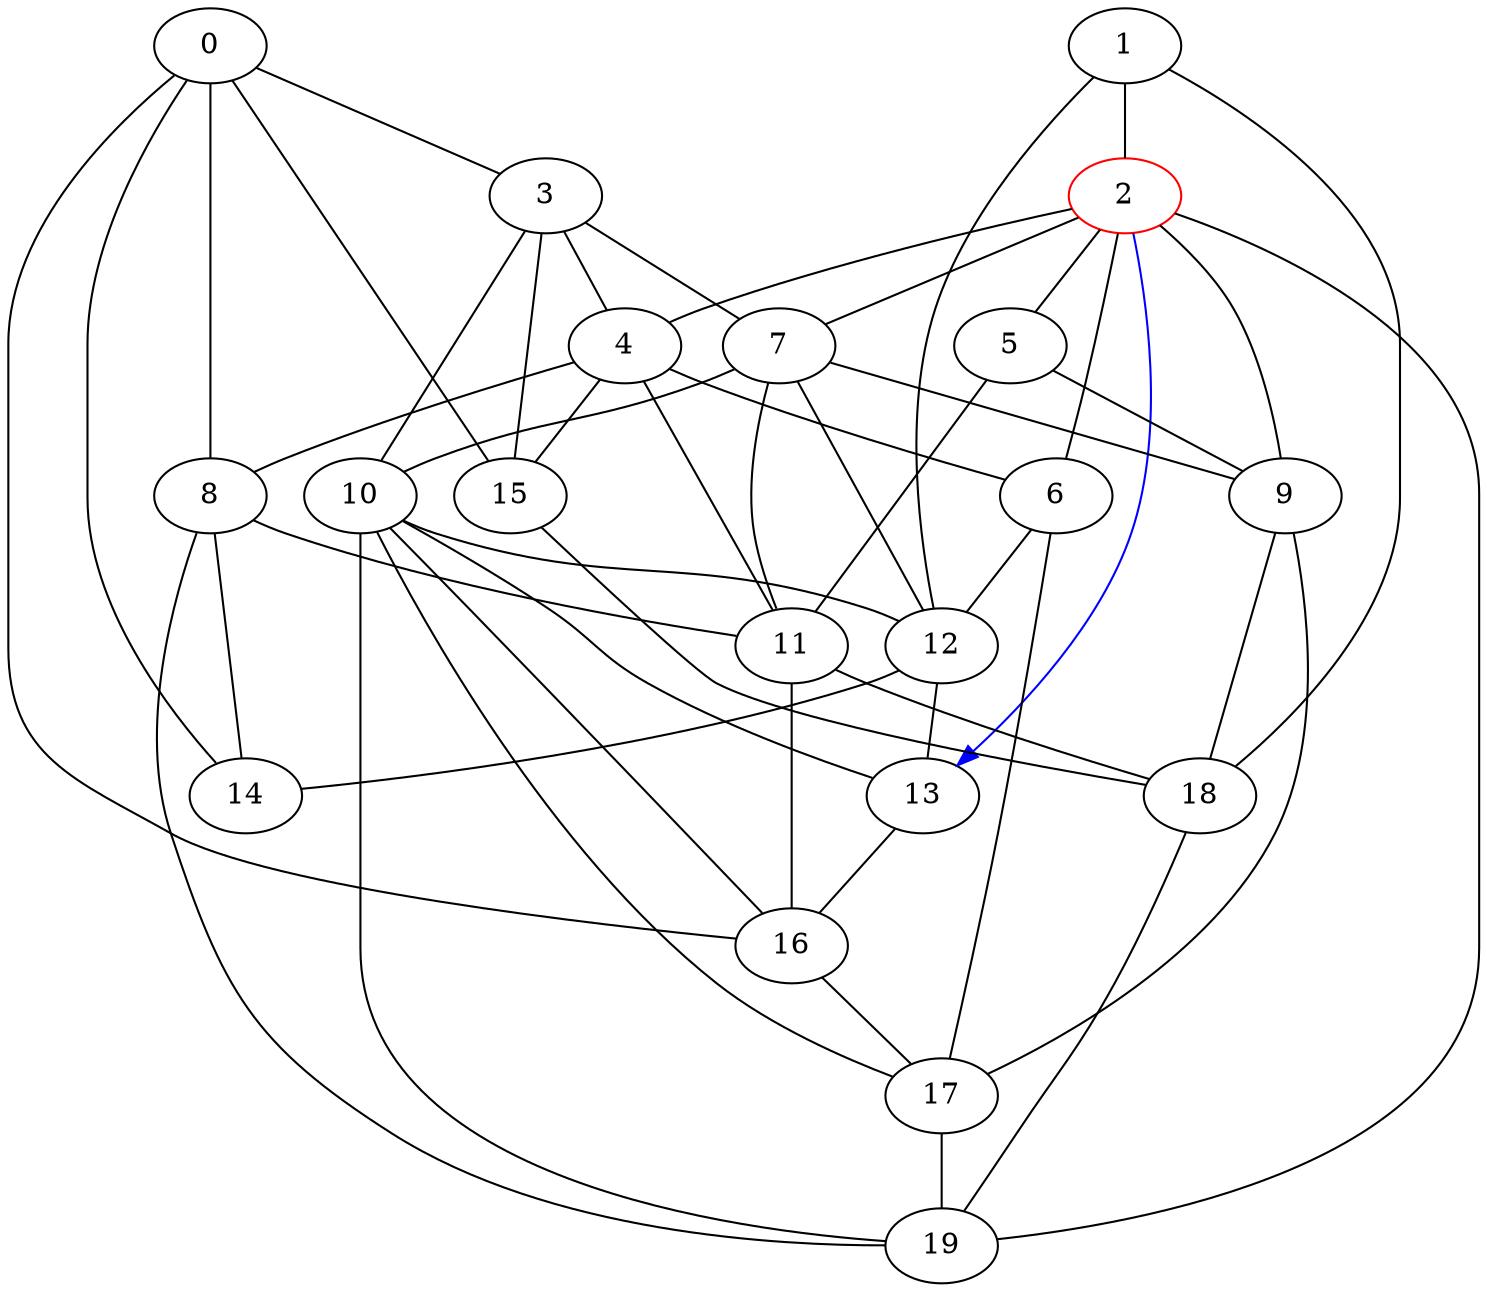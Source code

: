// network test graph
digraph
{
	0 [fillcolor=gray,style=shaded,]
	1 [fillcolor=gray,style=shaded,]
	2 [fillcolor=gray,style=shaded,color=red,]
	3 [fillcolor=gray,style=shaded,]
	4 [fillcolor=gray,style=shaded,]
	5 [fillcolor=gray,style=shaded,]
	6 [fillcolor=gray,style=shaded,]
	7 [fillcolor=gray,style=shaded,]
	8 [fillcolor=gray,style=shaded,]
	9 [fillcolor=gray,style=shaded,]
	10 [fillcolor=gray,style=shaded,]
	11 [fillcolor=gray,style=shaded,]
	12 [fillcolor=gray,style=shaded,]
	13 [fillcolor=gray,style=shaded,]
	14 [fillcolor=gray,style=shaded,]
	15 [fillcolor=gray,style=shaded,]
	16 [fillcolor=gray,style=shaded,]
	17 [fillcolor=gray,style=shaded,]
	18 [fillcolor=gray,style=shaded,]
	19 [fillcolor=gray,style=shaded,]
	0 -> 3 [dir=none]
	0 -> 8 [dir=none]
	0 -> 14 [dir=none]
	0 -> 15 [dir=none]
	0 -> 16 [dir=none]
	1 -> 2 [dir=none]
	1 -> 12 [dir=none]
	1 -> 18 [dir=none]
	2 -> 4 [dir=none]
	2 -> 5 [dir=none]
	2 -> 6 [dir=none]
	2 -> 7 [dir=none]
	2 -> 9 [dir=none]
	2 -> 13 [dir=forward,color=blue,]
	2 -> 19 [dir=none]
	3 -> 4 [dir=none]
	3 -> 7 [dir=none]
	3 -> 10 [dir=none]
	3 -> 15 [dir=none]
	4 -> 6 [dir=none]
	4 -> 8 [dir=none]
	4 -> 11 [dir=none]
	4 -> 15 [dir=none]
	5 -> 9 [dir=none]
	5 -> 11 [dir=none]
	6 -> 12 [dir=none]
	6 -> 17 [dir=none]
	7 -> 9 [dir=none]
	7 -> 10 [dir=none]
	7 -> 11 [dir=none]
	7 -> 12 [dir=none]
	8 -> 11 [dir=none]
	8 -> 14 [dir=none]
	8 -> 19 [dir=none]
	9 -> 17 [dir=none]
	9 -> 18 [dir=none]
	10 -> 12 [dir=none]
	10 -> 13 [dir=none]
	10 -> 16 [dir=none]
	10 -> 17 [dir=none]
	10 -> 19 [dir=none]
	11 -> 16 [dir=none]
	11 -> 18 [dir=none]
	12 -> 13 [dir=none]
	12 -> 14 [dir=none]
	13 -> 16 [dir=none]
	15 -> 18 [dir=none]
	16 -> 17 [dir=none]
	17 -> 19 [dir=none]
	18 -> 19 [dir=none]
}